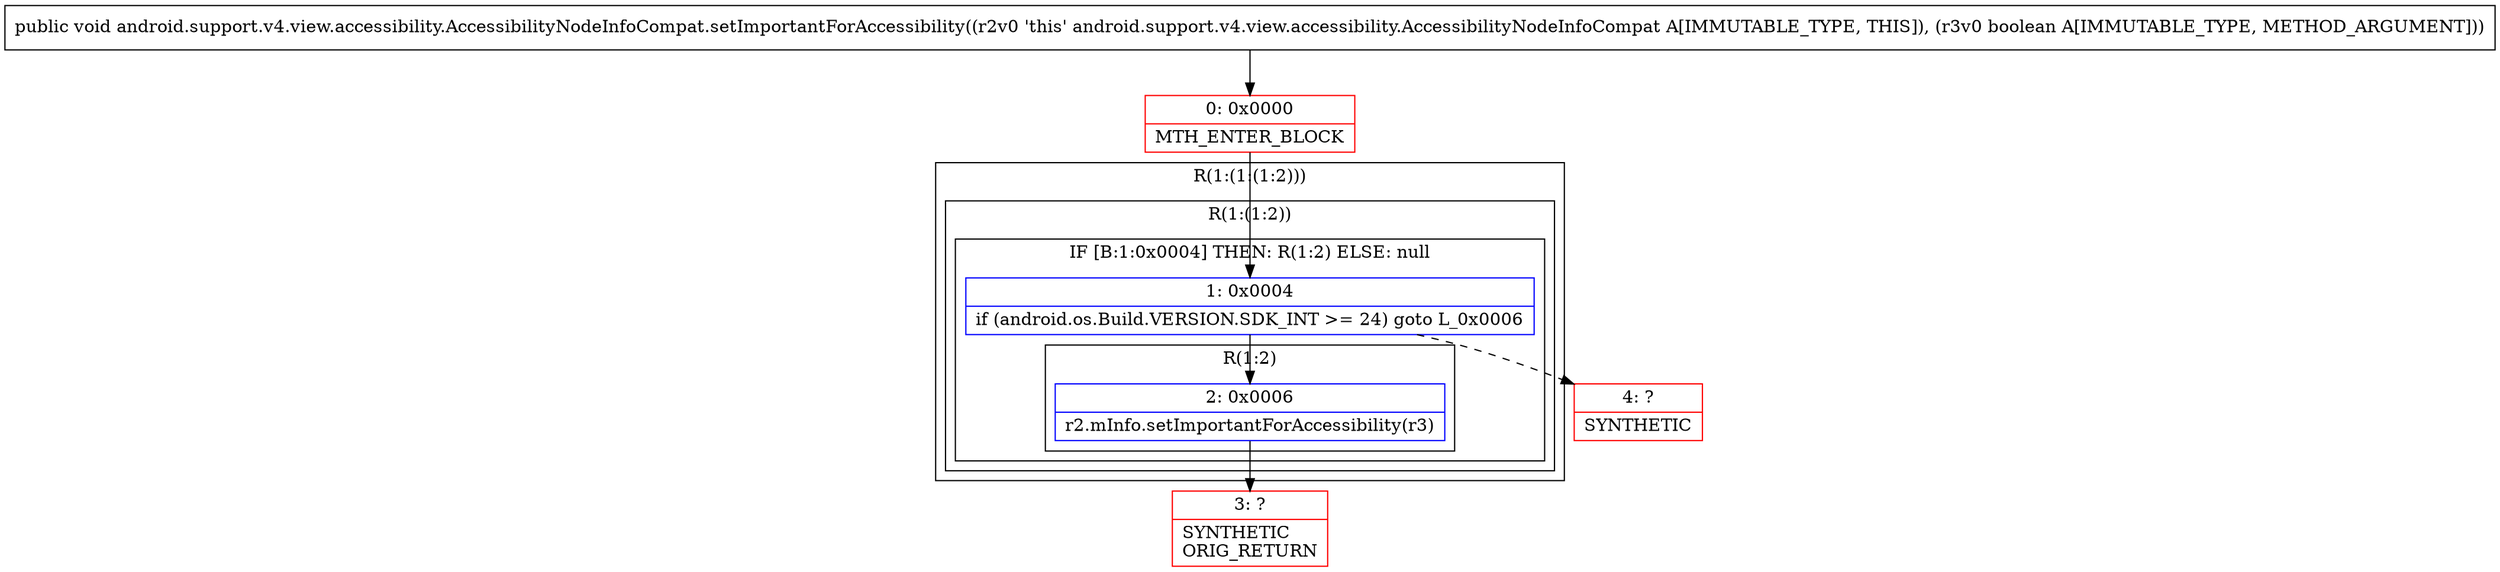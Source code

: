 digraph "CFG forandroid.support.v4.view.accessibility.AccessibilityNodeInfoCompat.setImportantForAccessibility(Z)V" {
subgraph cluster_Region_203535786 {
label = "R(1:(1:(1:2)))";
node [shape=record,color=blue];
subgraph cluster_Region_596323523 {
label = "R(1:(1:2))";
node [shape=record,color=blue];
subgraph cluster_IfRegion_1470441218 {
label = "IF [B:1:0x0004] THEN: R(1:2) ELSE: null";
node [shape=record,color=blue];
Node_1 [shape=record,label="{1\:\ 0x0004|if (android.os.Build.VERSION.SDK_INT \>= 24) goto L_0x0006\l}"];
subgraph cluster_Region_1610519971 {
label = "R(1:2)";
node [shape=record,color=blue];
Node_2 [shape=record,label="{2\:\ 0x0006|r2.mInfo.setImportantForAccessibility(r3)\l}"];
}
}
}
}
Node_0 [shape=record,color=red,label="{0\:\ 0x0000|MTH_ENTER_BLOCK\l}"];
Node_3 [shape=record,color=red,label="{3\:\ ?|SYNTHETIC\lORIG_RETURN\l}"];
Node_4 [shape=record,color=red,label="{4\:\ ?|SYNTHETIC\l}"];
MethodNode[shape=record,label="{public void android.support.v4.view.accessibility.AccessibilityNodeInfoCompat.setImportantForAccessibility((r2v0 'this' android.support.v4.view.accessibility.AccessibilityNodeInfoCompat A[IMMUTABLE_TYPE, THIS]), (r3v0 boolean A[IMMUTABLE_TYPE, METHOD_ARGUMENT])) }"];
MethodNode -> Node_0;
Node_1 -> Node_2;
Node_1 -> Node_4[style=dashed];
Node_2 -> Node_3;
Node_0 -> Node_1;
}

